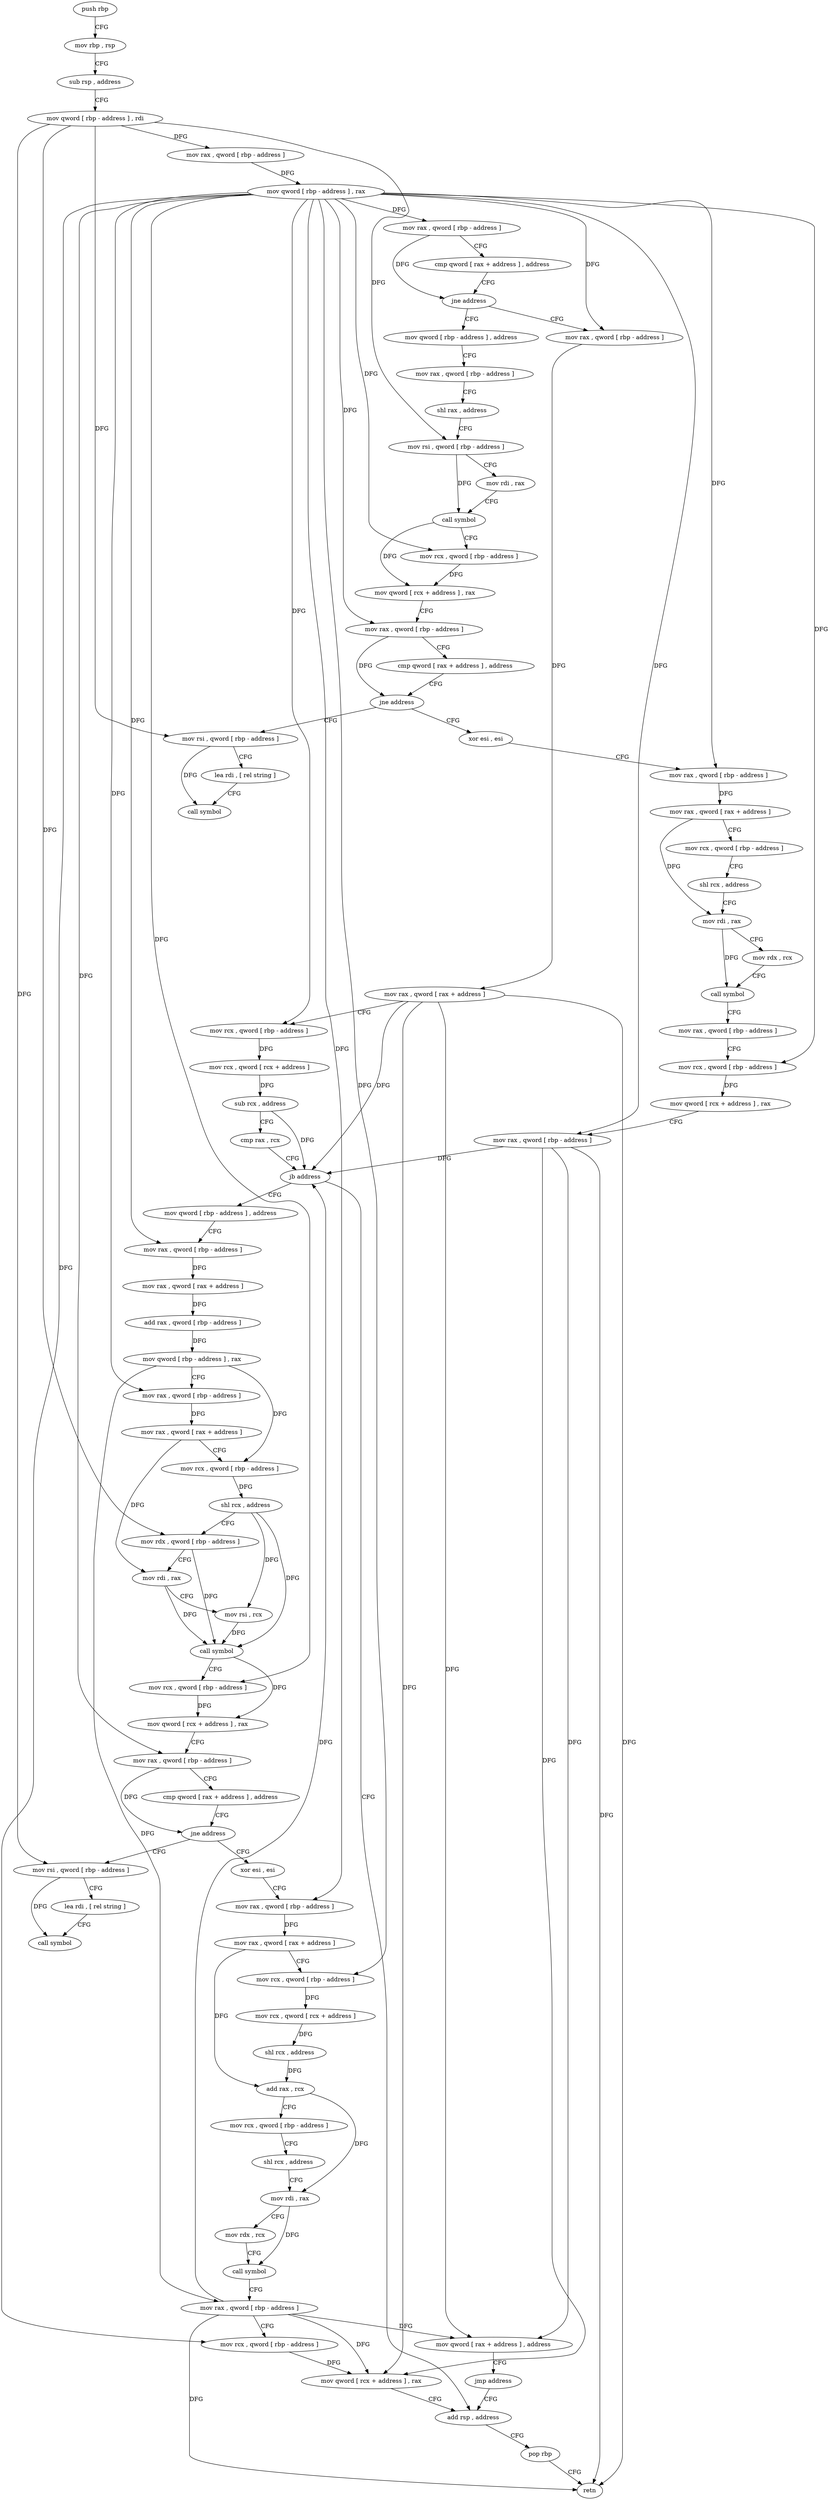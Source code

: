 digraph "func" {
"147600" [label = "push rbp" ]
"147601" [label = "mov rbp , rsp" ]
"147604" [label = "sub rsp , address" ]
"147608" [label = "mov qword [ rbp - address ] , rdi" ]
"147612" [label = "mov rax , qword [ rbp - address ]" ]
"147616" [label = "mov qword [ rbp - address ] , rax" ]
"147620" [label = "mov rax , qword [ rbp - address ]" ]
"147624" [label = "cmp qword [ rax + address ] , address" ]
"147629" [label = "jne address" ]
"147760" [label = "mov rax , qword [ rbp - address ]" ]
"147635" [label = "mov qword [ rbp - address ] , address" ]
"147764" [label = "mov rax , qword [ rax + address ]" ]
"147768" [label = "mov rcx , qword [ rbp - address ]" ]
"147772" [label = "mov rcx , qword [ rcx + address ]" ]
"147776" [label = "sub rcx , address" ]
"147783" [label = "cmp rax , rcx" ]
"147786" [label = "jb address" ]
"147942" [label = "add rsp , address" ]
"147792" [label = "mov qword [ rbp - address ] , address" ]
"147643" [label = "mov rax , qword [ rbp - address ]" ]
"147647" [label = "shl rax , address" ]
"147651" [label = "mov rsi , qword [ rbp - address ]" ]
"147655" [label = "mov rdi , rax" ]
"147658" [label = "call symbol" ]
"147663" [label = "mov rcx , qword [ rbp - address ]" ]
"147667" [label = "mov qword [ rcx + address ] , rax" ]
"147671" [label = "mov rax , qword [ rbp - address ]" ]
"147675" [label = "cmp qword [ rax + address ] , address" ]
"147680" [label = "jne address" ]
"147702" [label = "xor esi , esi" ]
"147686" [label = "mov rsi , qword [ rbp - address ]" ]
"147946" [label = "pop rbp" ]
"147947" [label = "retn" ]
"147800" [label = "mov rax , qword [ rbp - address ]" ]
"147804" [label = "mov rax , qword [ rax + address ]" ]
"147808" [label = "add rax , qword [ rbp - address ]" ]
"147812" [label = "mov qword [ rbp - address ] , rax" ]
"147816" [label = "mov rax , qword [ rbp - address ]" ]
"147820" [label = "mov rax , qword [ rax + address ]" ]
"147824" [label = "mov rcx , qword [ rbp - address ]" ]
"147828" [label = "shl rcx , address" ]
"147832" [label = "mov rdx , qword [ rbp - address ]" ]
"147836" [label = "mov rdi , rax" ]
"147839" [label = "mov rsi , rcx" ]
"147842" [label = "call symbol" ]
"147847" [label = "mov rcx , qword [ rbp - address ]" ]
"147851" [label = "mov qword [ rcx + address ] , rax" ]
"147855" [label = "mov rax , qword [ rbp - address ]" ]
"147859" [label = "cmp qword [ rax + address ] , address" ]
"147864" [label = "jne address" ]
"147886" [label = "xor esi , esi" ]
"147870" [label = "mov rsi , qword [ rbp - address ]" ]
"147704" [label = "mov rax , qword [ rbp - address ]" ]
"147708" [label = "mov rax , qword [ rax + address ]" ]
"147712" [label = "mov rcx , qword [ rbp - address ]" ]
"147716" [label = "shl rcx , address" ]
"147720" [label = "mov rdi , rax" ]
"147723" [label = "mov rdx , rcx" ]
"147726" [label = "call symbol" ]
"147731" [label = "mov rax , qword [ rbp - address ]" ]
"147735" [label = "mov rcx , qword [ rbp - address ]" ]
"147739" [label = "mov qword [ rcx + address ] , rax" ]
"147743" [label = "mov rax , qword [ rbp - address ]" ]
"147747" [label = "mov qword [ rax + address ] , address" ]
"147755" [label = "jmp address" ]
"147690" [label = "lea rdi , [ rel string ]" ]
"147697" [label = "call symbol" ]
"147888" [label = "mov rax , qword [ rbp - address ]" ]
"147892" [label = "mov rax , qword [ rax + address ]" ]
"147896" [label = "mov rcx , qword [ rbp - address ]" ]
"147900" [label = "mov rcx , qword [ rcx + address ]" ]
"147904" [label = "shl rcx , address" ]
"147908" [label = "add rax , rcx" ]
"147911" [label = "mov rcx , qword [ rbp - address ]" ]
"147915" [label = "shl rcx , address" ]
"147919" [label = "mov rdi , rax" ]
"147922" [label = "mov rdx , rcx" ]
"147925" [label = "call symbol" ]
"147930" [label = "mov rax , qword [ rbp - address ]" ]
"147934" [label = "mov rcx , qword [ rbp - address ]" ]
"147938" [label = "mov qword [ rcx + address ] , rax" ]
"147874" [label = "lea rdi , [ rel string ]" ]
"147881" [label = "call symbol" ]
"147600" -> "147601" [ label = "CFG" ]
"147601" -> "147604" [ label = "CFG" ]
"147604" -> "147608" [ label = "CFG" ]
"147608" -> "147612" [ label = "DFG" ]
"147608" -> "147651" [ label = "DFG" ]
"147608" -> "147832" [ label = "DFG" ]
"147608" -> "147686" [ label = "DFG" ]
"147608" -> "147870" [ label = "DFG" ]
"147612" -> "147616" [ label = "DFG" ]
"147616" -> "147620" [ label = "DFG" ]
"147616" -> "147760" [ label = "DFG" ]
"147616" -> "147768" [ label = "DFG" ]
"147616" -> "147663" [ label = "DFG" ]
"147616" -> "147671" [ label = "DFG" ]
"147616" -> "147800" [ label = "DFG" ]
"147616" -> "147816" [ label = "DFG" ]
"147616" -> "147847" [ label = "DFG" ]
"147616" -> "147855" [ label = "DFG" ]
"147616" -> "147704" [ label = "DFG" ]
"147616" -> "147735" [ label = "DFG" ]
"147616" -> "147743" [ label = "DFG" ]
"147616" -> "147888" [ label = "DFG" ]
"147616" -> "147896" [ label = "DFG" ]
"147616" -> "147934" [ label = "DFG" ]
"147620" -> "147624" [ label = "CFG" ]
"147620" -> "147629" [ label = "DFG" ]
"147624" -> "147629" [ label = "CFG" ]
"147629" -> "147760" [ label = "CFG" ]
"147629" -> "147635" [ label = "CFG" ]
"147760" -> "147764" [ label = "DFG" ]
"147635" -> "147643" [ label = "CFG" ]
"147764" -> "147768" [ label = "CFG" ]
"147764" -> "147786" [ label = "DFG" ]
"147764" -> "147947" [ label = "DFG" ]
"147764" -> "147747" [ label = "DFG" ]
"147764" -> "147938" [ label = "DFG" ]
"147768" -> "147772" [ label = "DFG" ]
"147772" -> "147776" [ label = "DFG" ]
"147776" -> "147783" [ label = "CFG" ]
"147776" -> "147786" [ label = "DFG" ]
"147783" -> "147786" [ label = "CFG" ]
"147786" -> "147942" [ label = "CFG" ]
"147786" -> "147792" [ label = "CFG" ]
"147942" -> "147946" [ label = "CFG" ]
"147792" -> "147800" [ label = "CFG" ]
"147643" -> "147647" [ label = "CFG" ]
"147647" -> "147651" [ label = "CFG" ]
"147651" -> "147655" [ label = "CFG" ]
"147651" -> "147658" [ label = "DFG" ]
"147655" -> "147658" [ label = "CFG" ]
"147658" -> "147663" [ label = "CFG" ]
"147658" -> "147667" [ label = "DFG" ]
"147663" -> "147667" [ label = "DFG" ]
"147667" -> "147671" [ label = "CFG" ]
"147671" -> "147675" [ label = "CFG" ]
"147671" -> "147680" [ label = "DFG" ]
"147675" -> "147680" [ label = "CFG" ]
"147680" -> "147702" [ label = "CFG" ]
"147680" -> "147686" [ label = "CFG" ]
"147702" -> "147704" [ label = "CFG" ]
"147686" -> "147690" [ label = "CFG" ]
"147686" -> "147697" [ label = "DFG" ]
"147946" -> "147947" [ label = "CFG" ]
"147800" -> "147804" [ label = "DFG" ]
"147804" -> "147808" [ label = "DFG" ]
"147808" -> "147812" [ label = "DFG" ]
"147812" -> "147816" [ label = "CFG" ]
"147812" -> "147824" [ label = "DFG" ]
"147812" -> "147930" [ label = "DFG" ]
"147816" -> "147820" [ label = "DFG" ]
"147820" -> "147824" [ label = "CFG" ]
"147820" -> "147836" [ label = "DFG" ]
"147824" -> "147828" [ label = "DFG" ]
"147828" -> "147832" [ label = "CFG" ]
"147828" -> "147839" [ label = "DFG" ]
"147828" -> "147842" [ label = "DFG" ]
"147832" -> "147836" [ label = "CFG" ]
"147832" -> "147842" [ label = "DFG" ]
"147836" -> "147839" [ label = "CFG" ]
"147836" -> "147842" [ label = "DFG" ]
"147839" -> "147842" [ label = "DFG" ]
"147842" -> "147847" [ label = "CFG" ]
"147842" -> "147851" [ label = "DFG" ]
"147847" -> "147851" [ label = "DFG" ]
"147851" -> "147855" [ label = "CFG" ]
"147855" -> "147859" [ label = "CFG" ]
"147855" -> "147864" [ label = "DFG" ]
"147859" -> "147864" [ label = "CFG" ]
"147864" -> "147886" [ label = "CFG" ]
"147864" -> "147870" [ label = "CFG" ]
"147886" -> "147888" [ label = "CFG" ]
"147870" -> "147874" [ label = "CFG" ]
"147870" -> "147881" [ label = "DFG" ]
"147704" -> "147708" [ label = "DFG" ]
"147708" -> "147712" [ label = "CFG" ]
"147708" -> "147720" [ label = "DFG" ]
"147712" -> "147716" [ label = "CFG" ]
"147716" -> "147720" [ label = "CFG" ]
"147720" -> "147723" [ label = "CFG" ]
"147720" -> "147726" [ label = "DFG" ]
"147723" -> "147726" [ label = "CFG" ]
"147726" -> "147731" [ label = "CFG" ]
"147731" -> "147735" [ label = "CFG" ]
"147735" -> "147739" [ label = "DFG" ]
"147739" -> "147743" [ label = "CFG" ]
"147743" -> "147747" [ label = "DFG" ]
"147743" -> "147786" [ label = "DFG" ]
"147743" -> "147947" [ label = "DFG" ]
"147743" -> "147938" [ label = "DFG" ]
"147747" -> "147755" [ label = "CFG" ]
"147755" -> "147942" [ label = "CFG" ]
"147690" -> "147697" [ label = "CFG" ]
"147888" -> "147892" [ label = "DFG" ]
"147892" -> "147896" [ label = "CFG" ]
"147892" -> "147908" [ label = "DFG" ]
"147896" -> "147900" [ label = "DFG" ]
"147900" -> "147904" [ label = "DFG" ]
"147904" -> "147908" [ label = "DFG" ]
"147908" -> "147911" [ label = "CFG" ]
"147908" -> "147919" [ label = "DFG" ]
"147911" -> "147915" [ label = "CFG" ]
"147915" -> "147919" [ label = "CFG" ]
"147919" -> "147922" [ label = "CFG" ]
"147919" -> "147925" [ label = "DFG" ]
"147922" -> "147925" [ label = "CFG" ]
"147925" -> "147930" [ label = "CFG" ]
"147930" -> "147934" [ label = "CFG" ]
"147930" -> "147747" [ label = "DFG" ]
"147930" -> "147786" [ label = "DFG" ]
"147930" -> "147947" [ label = "DFG" ]
"147930" -> "147938" [ label = "DFG" ]
"147934" -> "147938" [ label = "DFG" ]
"147938" -> "147942" [ label = "CFG" ]
"147874" -> "147881" [ label = "CFG" ]
}

